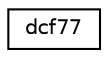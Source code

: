 digraph "Graphical Class Hierarchy"
{
 // LATEX_PDF_SIZE
  edge [fontname="Helvetica",fontsize="10",labelfontname="Helvetica",labelfontsize="10"];
  node [fontname="Helvetica",fontsize="10",shape=record];
  rankdir="LR";
  Node0 [label="dcf77",height=0.2,width=0.4,color="black", fillcolor="white", style="filled",URL="$structdcf77.html",tooltip="Device descriptor for DCF77 sensor devices."];
}
